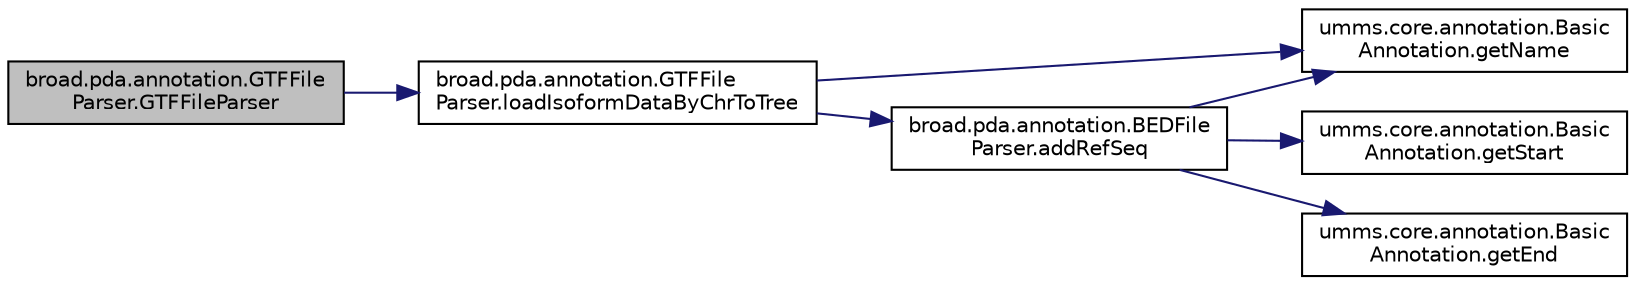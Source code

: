 digraph "broad.pda.annotation.GTFFileParser.GTFFileParser"
{
  edge [fontname="Helvetica",fontsize="10",labelfontname="Helvetica",labelfontsize="10"];
  node [fontname="Helvetica",fontsize="10",shape=record];
  rankdir="LR";
  Node1 [label="broad.pda.annotation.GTFFile\lParser.GTFFileParser",height=0.2,width=0.4,color="black", fillcolor="grey75", style="filled" fontcolor="black"];
  Node1 -> Node2 [color="midnightblue",fontsize="10",style="solid"];
  Node2 [label="broad.pda.annotation.GTFFile\lParser.loadIsoformDataByChrToTree",height=0.2,width=0.4,color="black", fillcolor="white", style="filled",URL="$classbroad_1_1pda_1_1annotation_1_1_g_t_f_file_parser.html#a10927e19b744f87a9201b880c5174e51"];
  Node2 -> Node3 [color="midnightblue",fontsize="10",style="solid"];
  Node3 [label="umms.core.annotation.Basic\lAnnotation.getName",height=0.2,width=0.4,color="black", fillcolor="white", style="filled",URL="$classumms_1_1core_1_1annotation_1_1_basic_annotation.html#a75317ca06eb03c9e96cf18862e652c35"];
  Node2 -> Node4 [color="midnightblue",fontsize="10",style="solid"];
  Node4 [label="broad.pda.annotation.BEDFile\lParser.addRefSeq",height=0.2,width=0.4,color="black", fillcolor="white", style="filled",URL="$classbroad_1_1pda_1_1annotation_1_1_b_e_d_file_parser.html#af73b5931e938625721506ee2ed86cafb"];
  Node4 -> Node5 [color="midnightblue",fontsize="10",style="solid"];
  Node5 [label="umms.core.annotation.Basic\lAnnotation.getStart",height=0.2,width=0.4,color="black", fillcolor="white", style="filled",URL="$classumms_1_1core_1_1annotation_1_1_basic_annotation.html#a2f52387ec04cec413c4fea644ad6dd9f"];
  Node4 -> Node6 [color="midnightblue",fontsize="10",style="solid"];
  Node6 [label="umms.core.annotation.Basic\lAnnotation.getEnd",height=0.2,width=0.4,color="black", fillcolor="white", style="filled",URL="$classumms_1_1core_1_1annotation_1_1_basic_annotation.html#a3fe8028115f96664761b63a9d16926cf"];
  Node4 -> Node3 [color="midnightblue",fontsize="10",style="solid"];
}
